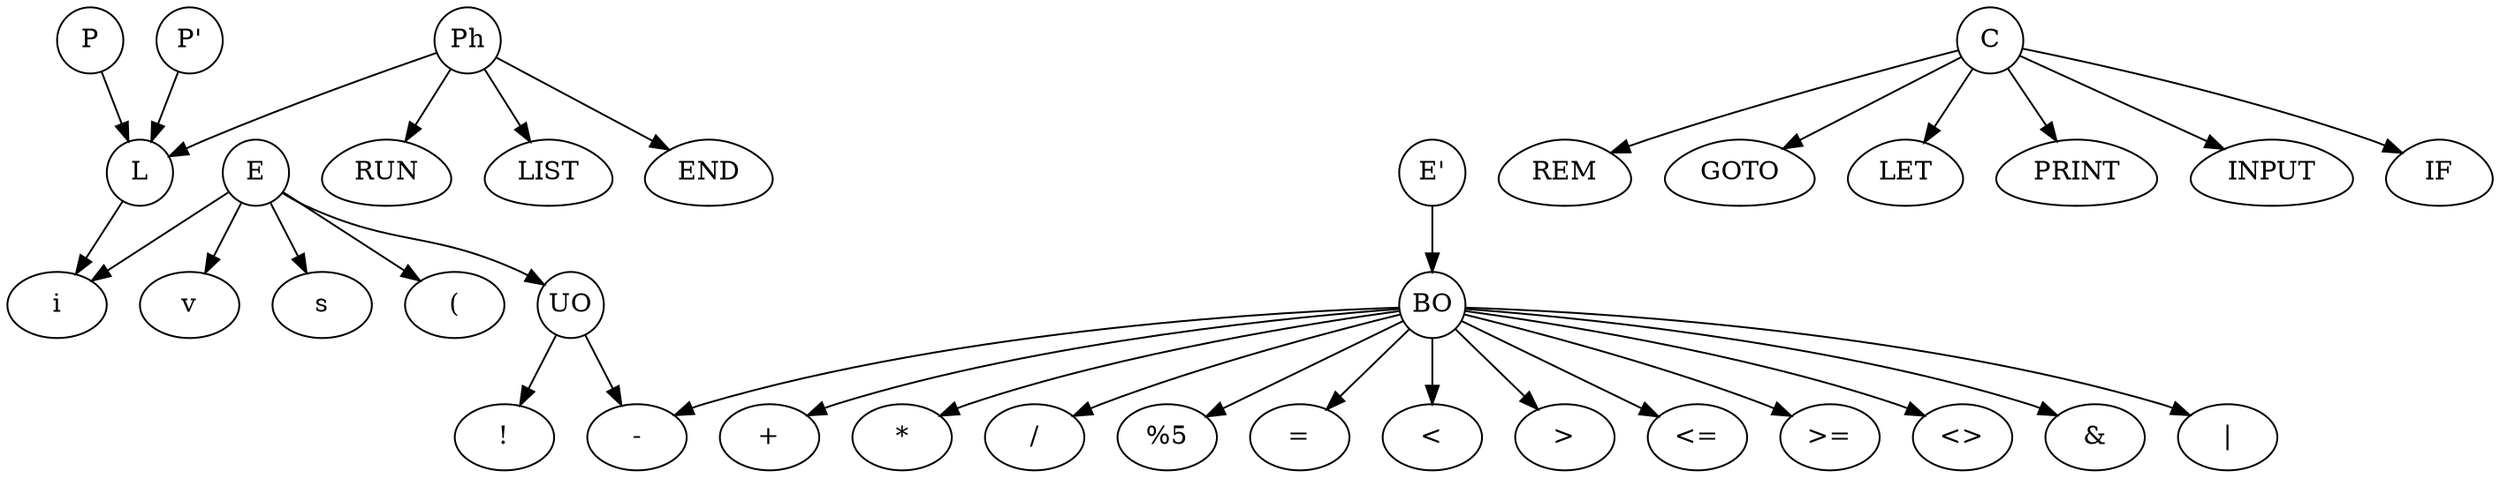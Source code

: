 digraph G {
 {
  node []
  "-"
  "!"
  "+"
  "-"
  "*"
  "/"
  "%"
  "="
  "<"
  ">"
  "<="
  ">="
  "<>"
  "&"
  "|"
  i
  v
  s
  "("
 }
 {
  node [shape = circle, fixedsize = 20]
  UO
  BO
  E
  "E'"
  C
  L
  P
  "P'"
  Ph
 }
 {
  node [shape = egg]
  REM
  GOTO
  LET
  PRINT
  INPUT
  IF
  RUN
  LIST
  END
 }

 UO -> "-"; UO -> "!";
 BO -> "+"; BO -> "-"; BO -> "*"; BO -> "/"; BO -> "%"; BO -> "="; BO -> "<"; BO -> ">"; BO -> "<="; BO -> ">="; BO -> "<>"; BO -> "&"; BO -> "|";
 E -> i; E -> v; E -> s; E -> UO; E -> "(";
 "E'" -> BO;
 C -> REM; C -> GOTO; C -> LET; C -> PRINT; C -> INPUT; C -> IF;
 L -> i;
 P -> L;
 "P'" -> L;
 Ph -> L; Ph -> RUN; Ph -> LIST; Ph -> END;
}
